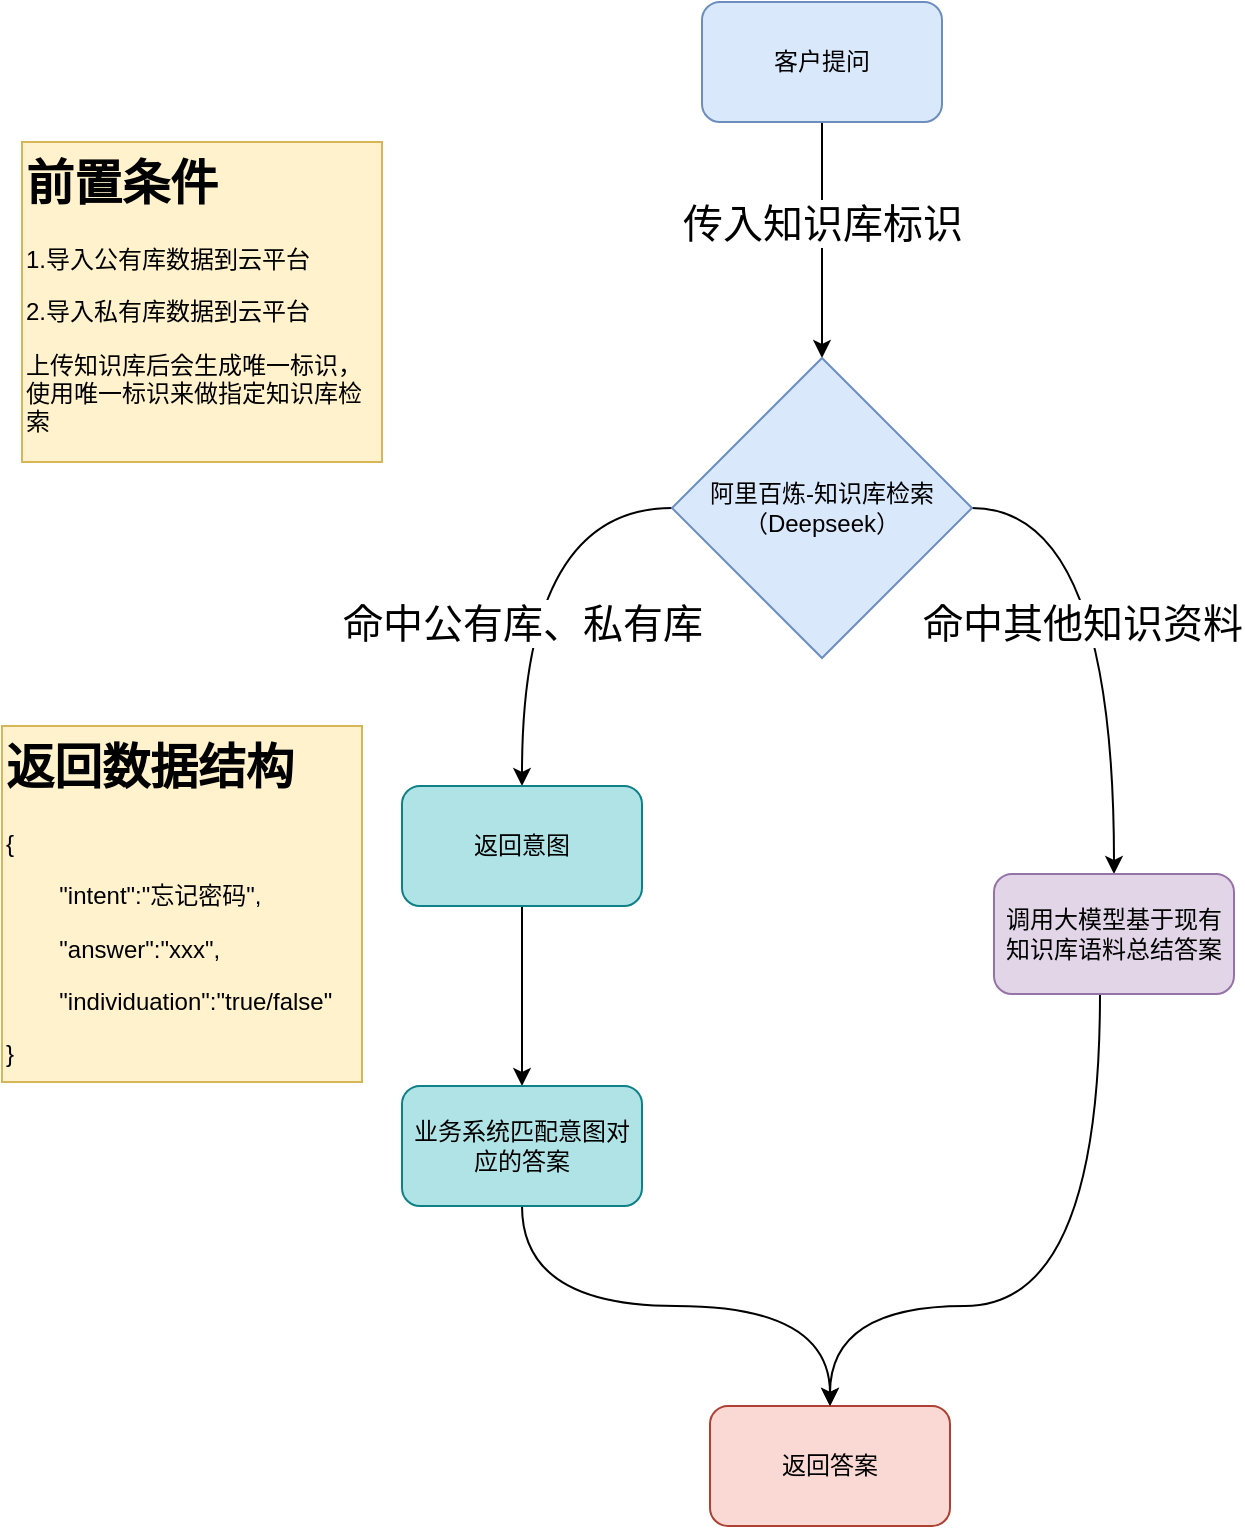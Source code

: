 <mxfile version="26.0.16">
  <diagram name="第 1 页" id="TiLxs6NhTB3eNvwkH9vR">
    <mxGraphModel dx="1434" dy="746" grid="1" gridSize="10" guides="1" tooltips="1" connect="1" arrows="1" fold="1" page="1" pageScale="1" pageWidth="827" pageHeight="1169" math="0" shadow="0">
      <root>
        <mxCell id="0" />
        <mxCell id="1" parent="0" />
        <mxCell id="ZR1nw9gsdPyeDd0E2ywS-8" style="edgeStyle=orthogonalEdgeStyle;rounded=0;orthogonalLoop=1;jettySize=auto;html=1;entryX=0.5;entryY=0;entryDx=0;entryDy=0;" parent="1" source="ZR1nw9gsdPyeDd0E2ywS-1" target="ZR1nw9gsdPyeDd0E2ywS-2" edge="1">
          <mxGeometry relative="1" as="geometry" />
        </mxCell>
        <mxCell id="ZR1nw9gsdPyeDd0E2ywS-15" value="传入知识库标识" style="edgeLabel;html=1;align=center;verticalAlign=middle;resizable=0;points=[];fontSize=20;" parent="ZR1nw9gsdPyeDd0E2ywS-8" vertex="1" connectable="0">
          <mxGeometry x="-0.424" y="2" relative="1" as="geometry">
            <mxPoint x="-2" y="16" as="offset" />
          </mxGeometry>
        </mxCell>
        <mxCell id="ZR1nw9gsdPyeDd0E2ywS-1" value="客户提问" style="rounded=1;whiteSpace=wrap;html=1;fillColor=#dae8fc;strokeColor=#6c8ebf;" parent="1" vertex="1">
          <mxGeometry x="350" y="80" width="120" height="60" as="geometry" />
        </mxCell>
        <mxCell id="ZR1nw9gsdPyeDd0E2ywS-9" style="edgeStyle=orthogonalEdgeStyle;rounded=0;orthogonalLoop=1;jettySize=auto;html=1;entryX=0.5;entryY=0;entryDx=0;entryDy=0;curved=1;" parent="1" source="ZR1nw9gsdPyeDd0E2ywS-2" target="ZR1nw9gsdPyeDd0E2ywS-3" edge="1">
          <mxGeometry relative="1" as="geometry" />
        </mxCell>
        <mxCell id="ZR1nw9gsdPyeDd0E2ywS-18" value="命中公有库、私有库" style="edgeLabel;html=1;align=center;verticalAlign=middle;resizable=0;points=[];fontSize=20;" parent="ZR1nw9gsdPyeDd0E2ywS-9" vertex="1" connectable="0">
          <mxGeometry x="0.028" y="15" relative="1" as="geometry">
            <mxPoint x="-15" y="22" as="offset" />
          </mxGeometry>
        </mxCell>
        <mxCell id="ZR1nw9gsdPyeDd0E2ywS-10" style="edgeStyle=orthogonalEdgeStyle;rounded=0;orthogonalLoop=1;jettySize=auto;html=1;curved=1;" parent="1" source="ZR1nw9gsdPyeDd0E2ywS-2" target="ZR1nw9gsdPyeDd0E2ywS-6" edge="1">
          <mxGeometry relative="1" as="geometry" />
        </mxCell>
        <mxCell id="ZR1nw9gsdPyeDd0E2ywS-2" value="阿里百炼-知识库检索&lt;br&gt;（Deepseek）" style="rhombus;whiteSpace=wrap;html=1;fillColor=#dae8fc;strokeColor=#6c8ebf;" parent="1" vertex="1">
          <mxGeometry x="335" y="258" width="150" height="150" as="geometry" />
        </mxCell>
        <mxCell id="ZR1nw9gsdPyeDd0E2ywS-11" style="edgeStyle=orthogonalEdgeStyle;rounded=0;orthogonalLoop=1;jettySize=auto;html=1;" parent="1" source="ZR1nw9gsdPyeDd0E2ywS-3" target="ZR1nw9gsdPyeDd0E2ywS-4" edge="1">
          <mxGeometry relative="1" as="geometry" />
        </mxCell>
        <mxCell id="ZR1nw9gsdPyeDd0E2ywS-3" value="返回意图" style="rounded=1;whiteSpace=wrap;html=1;fillColor=#b0e3e6;strokeColor=#0e8088;" parent="1" vertex="1">
          <mxGeometry x="200" y="472" width="120" height="60" as="geometry" />
        </mxCell>
        <mxCell id="ZR1nw9gsdPyeDd0E2ywS-12" style="edgeStyle=orthogonalEdgeStyle;rounded=0;orthogonalLoop=1;jettySize=auto;html=1;curved=1;" parent="1" source="ZR1nw9gsdPyeDd0E2ywS-4" target="ZR1nw9gsdPyeDd0E2ywS-5" edge="1">
          <mxGeometry relative="1" as="geometry">
            <Array as="points">
              <mxPoint x="260" y="732" />
              <mxPoint x="414" y="732" />
            </Array>
          </mxGeometry>
        </mxCell>
        <mxCell id="ZR1nw9gsdPyeDd0E2ywS-4" value="业务系统匹配意图对应的答案" style="rounded=1;whiteSpace=wrap;html=1;fillColor=#b0e3e6;strokeColor=#0e8088;" parent="1" vertex="1">
          <mxGeometry x="200" y="622" width="120" height="60" as="geometry" />
        </mxCell>
        <mxCell id="ZR1nw9gsdPyeDd0E2ywS-5" value="返回答案" style="rounded=1;whiteSpace=wrap;html=1;fillColor=#fad9d5;strokeColor=#ae4132;" parent="1" vertex="1">
          <mxGeometry x="354" y="782" width="120" height="60" as="geometry" />
        </mxCell>
        <mxCell id="ZR1nw9gsdPyeDd0E2ywS-13" style="edgeStyle=orthogonalEdgeStyle;rounded=0;orthogonalLoop=1;jettySize=auto;html=1;curved=1;" parent="1" source="ZR1nw9gsdPyeDd0E2ywS-6" target="ZR1nw9gsdPyeDd0E2ywS-5" edge="1">
          <mxGeometry relative="1" as="geometry">
            <Array as="points">
              <mxPoint x="549" y="732" />
              <mxPoint x="414" y="732" />
            </Array>
          </mxGeometry>
        </mxCell>
        <mxCell id="ZR1nw9gsdPyeDd0E2ywS-6" value="调用大模型基于现有知识库语料总结答案" style="rounded=1;whiteSpace=wrap;html=1;fillColor=#e1d5e7;strokeColor=#9673a6;" parent="1" vertex="1">
          <mxGeometry x="496" y="516" width="120" height="60" as="geometry" />
        </mxCell>
        <mxCell id="ZR1nw9gsdPyeDd0E2ywS-14" value="&lt;h1 style=&quot;margin-top: 0px;&quot;&gt;前置条件&lt;/h1&gt;&lt;p&gt;1.导入公有库数据到云平台&lt;/p&gt;&lt;p&gt;2.导入私有库数据到云平台&lt;/p&gt;&lt;p&gt;上传知识库后会生成唯一标识，使用唯一标识来做指定知识库检索&lt;/p&gt;" style="text;html=1;whiteSpace=wrap;overflow=hidden;rounded=0;fillColor=#fff2cc;strokeColor=#d6b656;" parent="1" vertex="1">
          <mxGeometry x="10" y="150" width="180" height="160" as="geometry" />
        </mxCell>
        <mxCell id="ZR1nw9gsdPyeDd0E2ywS-19" value="命中其他知识资料" style="edgeLabel;html=1;align=center;verticalAlign=middle;resizable=0;points=[];fontSize=20;" parent="1" vertex="1" connectable="0">
          <mxGeometry x="540" y="390" as="geometry" />
        </mxCell>
        <mxCell id="yQJPLgPbVE0vV7vElhEY-1" value="&lt;h1 style=&quot;margin-top: 0px;&quot;&gt;返回数据结构&lt;/h1&gt;&lt;p&gt;{&lt;/p&gt;&lt;p&gt;&lt;span style=&quot;white-space: pre;&quot;&gt;&#x9;&lt;/span&gt;&quot;intent&quot;:&quot;忘记密码&quot;,&lt;br&gt;&lt;/p&gt;&lt;p&gt;&lt;span style=&quot;white-space: pre;&quot;&gt;&#x9;&lt;/span&gt;&quot;answer&quot;:&quot;xxx&quot;,&lt;br&gt;&lt;/p&gt;&lt;p&gt;&lt;span style=&quot;white-space: pre;&quot;&gt;&#x9;&lt;/span&gt;&quot;individuation&quot;:&quot;true/false&quot;&lt;/p&gt;&lt;p&gt;}&lt;/p&gt;" style="text;html=1;whiteSpace=wrap;overflow=hidden;rounded=0;fillColor=#fff2cc;strokeColor=#d6b656;" vertex="1" parent="1">
          <mxGeometry y="442" width="180" height="178" as="geometry" />
        </mxCell>
      </root>
    </mxGraphModel>
  </diagram>
</mxfile>
